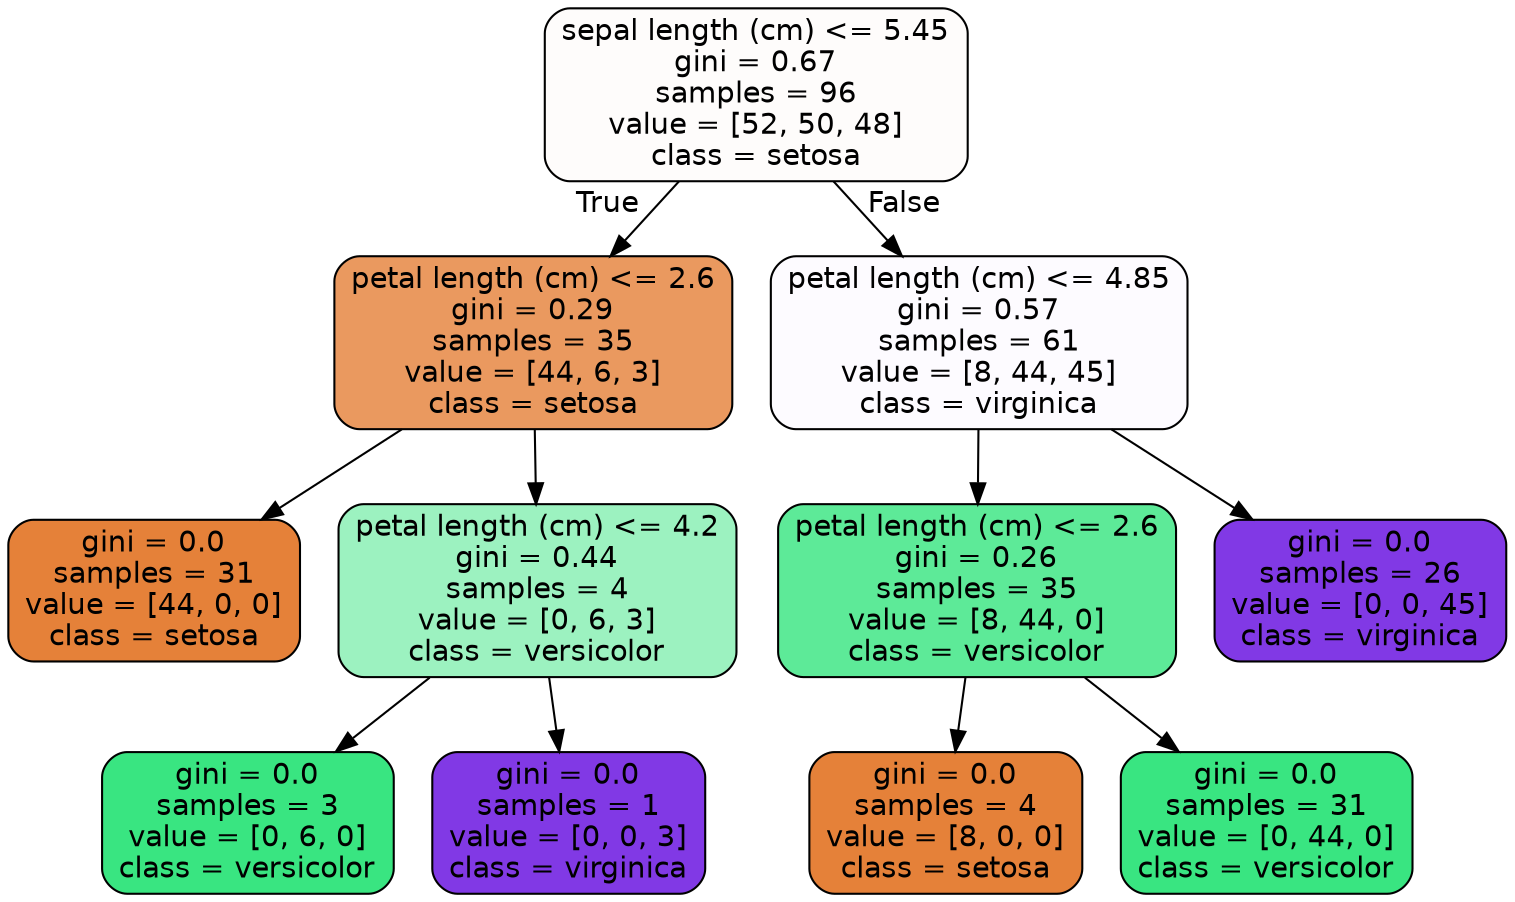 digraph Tree {
node [shape=box, style="filled, rounded", color="black", fontname=helvetica] ;
edge [fontname=helvetica] ;
0 [label="sepal length (cm) <= 5.45\ngini = 0.67\nsamples = 96\nvalue = [52, 50, 48]\nclass = setosa", fillcolor="#fefcfb"] ;
1 [label="petal length (cm) <= 2.6\ngini = 0.29\nsamples = 35\nvalue = [44, 6, 3]\nclass = setosa", fillcolor="#ea995f"] ;
0 -> 1 [labeldistance=2.5, labelangle=45, headlabel="True"] ;
2 [label="gini = 0.0\nsamples = 31\nvalue = [44, 0, 0]\nclass = setosa", fillcolor="#e58139"] ;
1 -> 2 ;
3 [label="petal length (cm) <= 4.2\ngini = 0.44\nsamples = 4\nvalue = [0, 6, 3]\nclass = versicolor", fillcolor="#9cf2c0"] ;
1 -> 3 ;
4 [label="gini = 0.0\nsamples = 3\nvalue = [0, 6, 0]\nclass = versicolor", fillcolor="#39e581"] ;
3 -> 4 ;
5 [label="gini = 0.0\nsamples = 1\nvalue = [0, 0, 3]\nclass = virginica", fillcolor="#8139e5"] ;
3 -> 5 ;
6 [label="petal length (cm) <= 4.85\ngini = 0.57\nsamples = 61\nvalue = [8, 44, 45]\nclass = virginica", fillcolor="#fdfbff"] ;
0 -> 6 [labeldistance=2.5, labelangle=-45, headlabel="False"] ;
7 [label="petal length (cm) <= 2.6\ngini = 0.26\nsamples = 35\nvalue = [8, 44, 0]\nclass = versicolor", fillcolor="#5dea98"] ;
6 -> 7 ;
8 [label="gini = 0.0\nsamples = 4\nvalue = [8, 0, 0]\nclass = setosa", fillcolor="#e58139"] ;
7 -> 8 ;
9 [label="gini = 0.0\nsamples = 31\nvalue = [0, 44, 0]\nclass = versicolor", fillcolor="#39e581"] ;
7 -> 9 ;
10 [label="gini = 0.0\nsamples = 26\nvalue = [0, 0, 45]\nclass = virginica", fillcolor="#8139e5"] ;
6 -> 10 ;
}